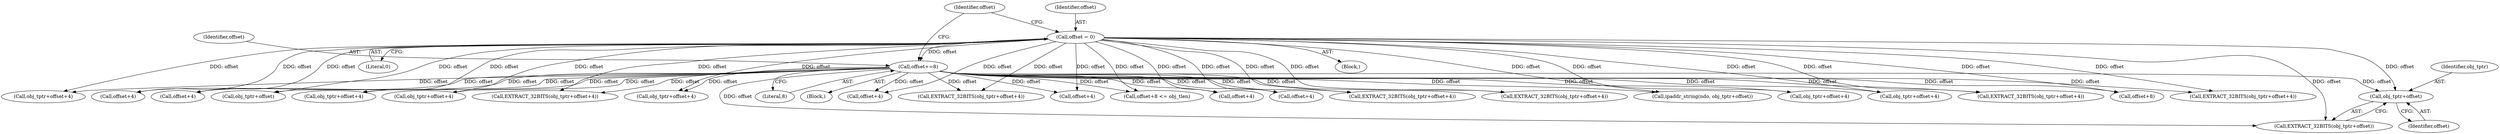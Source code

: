 digraph "0_tcpdump_d97e94223720684c6aa740ff219e0d19426c2220@pointer" {
"1001167" [label="(Call,obj_tptr+offset)"];
"1001145" [label="(Call,offset = 0)"];
"1001249" [label="(Call,offset+=8)"];
"1001235" [label="(Call,obj_tptr+offset+4)"];
"1001237" [label="(Call,offset+4)"];
"1001191" [label="(Call,offset+4)"];
"1001250" [label="(Identifier,offset)"];
"1001216" [label="(Call,EXTRACT_32BITS(obj_tptr+offset+4))"];
"1001147" [label="(Literal,0)"];
"1001179" [label="(Call,obj_tptr+offset+4)"];
"1001166" [label="(Call,EXTRACT_32BITS(obj_tptr+offset))"];
"1001163" [label="(Call,obj_tptr+offset)"];
"1001189" [label="(Call,obj_tptr+offset+4)"];
"1001243" [label="(Call,obj_tptr+offset+4)"];
"1001151" [label="(Identifier,offset)"];
"1001242" [label="(Call,EXTRACT_32BITS(obj_tptr+offset+4))"];
"1001169" [label="(Identifier,offset)"];
"1001167" [label="(Call,obj_tptr+offset)"];
"1001219" [label="(Call,offset+4)"];
"1001146" [label="(Identifier,offset)"];
"1001150" [label="(Call,offset+8)"];
"1001217" [label="(Call,obj_tptr+offset+4)"];
"1001168" [label="(Identifier,obj_tptr)"];
"1001251" [label="(Literal,8)"];
"1001145" [label="(Call,offset = 0)"];
"1001234" [label="(Call,EXTRACT_32BITS(obj_tptr+offset+4))"];
"1001161" [label="(Call,ipaddr_string(ndo, obj_tptr+offset))"];
"1001178" [label="(Call,EXTRACT_32BITS(obj_tptr+offset+4))"];
"1001154" [label="(Block,)"];
"1001249" [label="(Call,offset+=8)"];
"1001181" [label="(Call,offset+4)"];
"1001205" [label="(Call,obj_tptr+offset+4)"];
"1001207" [label="(Call,offset+4)"];
"1001143" [label="(Block,)"];
"1001188" [label="(Call,EXTRACT_32BITS(obj_tptr+offset+4))"];
"1001149" [label="(Call,offset+8 <= obj_tlen)"];
"1001204" [label="(Call,EXTRACT_32BITS(obj_tptr+offset+4))"];
"1001245" [label="(Call,offset+4)"];
"1001167" -> "1001166"  [label="AST: "];
"1001167" -> "1001169"  [label="CFG: "];
"1001168" -> "1001167"  [label="AST: "];
"1001169" -> "1001167"  [label="AST: "];
"1001166" -> "1001167"  [label="CFG: "];
"1001145" -> "1001167"  [label="DDG: offset"];
"1001249" -> "1001167"  [label="DDG: offset"];
"1001145" -> "1001143"  [label="AST: "];
"1001145" -> "1001147"  [label="CFG: "];
"1001146" -> "1001145"  [label="AST: "];
"1001147" -> "1001145"  [label="AST: "];
"1001151" -> "1001145"  [label="CFG: "];
"1001145" -> "1001149"  [label="DDG: offset"];
"1001145" -> "1001150"  [label="DDG: offset"];
"1001145" -> "1001161"  [label="DDG: offset"];
"1001145" -> "1001163"  [label="DDG: offset"];
"1001145" -> "1001166"  [label="DDG: offset"];
"1001145" -> "1001178"  [label="DDG: offset"];
"1001145" -> "1001179"  [label="DDG: offset"];
"1001145" -> "1001181"  [label="DDG: offset"];
"1001145" -> "1001188"  [label="DDG: offset"];
"1001145" -> "1001189"  [label="DDG: offset"];
"1001145" -> "1001191"  [label="DDG: offset"];
"1001145" -> "1001204"  [label="DDG: offset"];
"1001145" -> "1001205"  [label="DDG: offset"];
"1001145" -> "1001207"  [label="DDG: offset"];
"1001145" -> "1001216"  [label="DDG: offset"];
"1001145" -> "1001217"  [label="DDG: offset"];
"1001145" -> "1001219"  [label="DDG: offset"];
"1001145" -> "1001234"  [label="DDG: offset"];
"1001145" -> "1001235"  [label="DDG: offset"];
"1001145" -> "1001237"  [label="DDG: offset"];
"1001145" -> "1001242"  [label="DDG: offset"];
"1001145" -> "1001243"  [label="DDG: offset"];
"1001145" -> "1001245"  [label="DDG: offset"];
"1001145" -> "1001249"  [label="DDG: offset"];
"1001249" -> "1001154"  [label="AST: "];
"1001249" -> "1001251"  [label="CFG: "];
"1001250" -> "1001249"  [label="AST: "];
"1001251" -> "1001249"  [label="AST: "];
"1001151" -> "1001249"  [label="CFG: "];
"1001249" -> "1001149"  [label="DDG: offset"];
"1001249" -> "1001150"  [label="DDG: offset"];
"1001249" -> "1001161"  [label="DDG: offset"];
"1001249" -> "1001163"  [label="DDG: offset"];
"1001249" -> "1001166"  [label="DDG: offset"];
"1001249" -> "1001178"  [label="DDG: offset"];
"1001249" -> "1001179"  [label="DDG: offset"];
"1001249" -> "1001181"  [label="DDG: offset"];
"1001249" -> "1001188"  [label="DDG: offset"];
"1001249" -> "1001189"  [label="DDG: offset"];
"1001249" -> "1001191"  [label="DDG: offset"];
"1001249" -> "1001204"  [label="DDG: offset"];
"1001249" -> "1001205"  [label="DDG: offset"];
"1001249" -> "1001207"  [label="DDG: offset"];
"1001249" -> "1001216"  [label="DDG: offset"];
"1001249" -> "1001217"  [label="DDG: offset"];
"1001249" -> "1001219"  [label="DDG: offset"];
"1001249" -> "1001234"  [label="DDG: offset"];
"1001249" -> "1001235"  [label="DDG: offset"];
"1001249" -> "1001237"  [label="DDG: offset"];
"1001249" -> "1001242"  [label="DDG: offset"];
"1001249" -> "1001243"  [label="DDG: offset"];
"1001249" -> "1001245"  [label="DDG: offset"];
}
